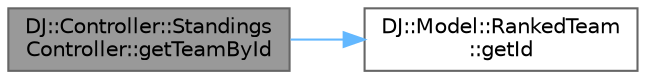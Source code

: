 digraph "DJ::Controller::StandingsController::getTeamById"
{
 // LATEX_PDF_SIZE
  bgcolor="transparent";
  edge [fontname=Helvetica,fontsize=10,labelfontname=Helvetica,labelfontsize=10];
  node [fontname=Helvetica,fontsize=10,shape=box,height=0.2,width=0.4];
  rankdir="LR";
  Node1 [id="Node000001",label="DJ::Controller::Standings\lController::getTeamById",height=0.2,width=0.4,color="gray40", fillcolor="grey60", style="filled", fontcolor="black",tooltip="Returns the team with the given ID."];
  Node1 -> Node2 [id="edge1_Node000001_Node000002",color="steelblue1",style="solid",tooltip=" "];
  Node2 [id="Node000002",label="DJ::Model::RankedTeam\l::getId",height=0.2,width=0.4,color="grey40", fillcolor="white", style="filled",URL="$class_d_j_1_1_model_1_1_ranked_team.html#ad2f51f7aea87829a3ddccc85bd6a29c3",tooltip="Returns the ID of this team."];
}
